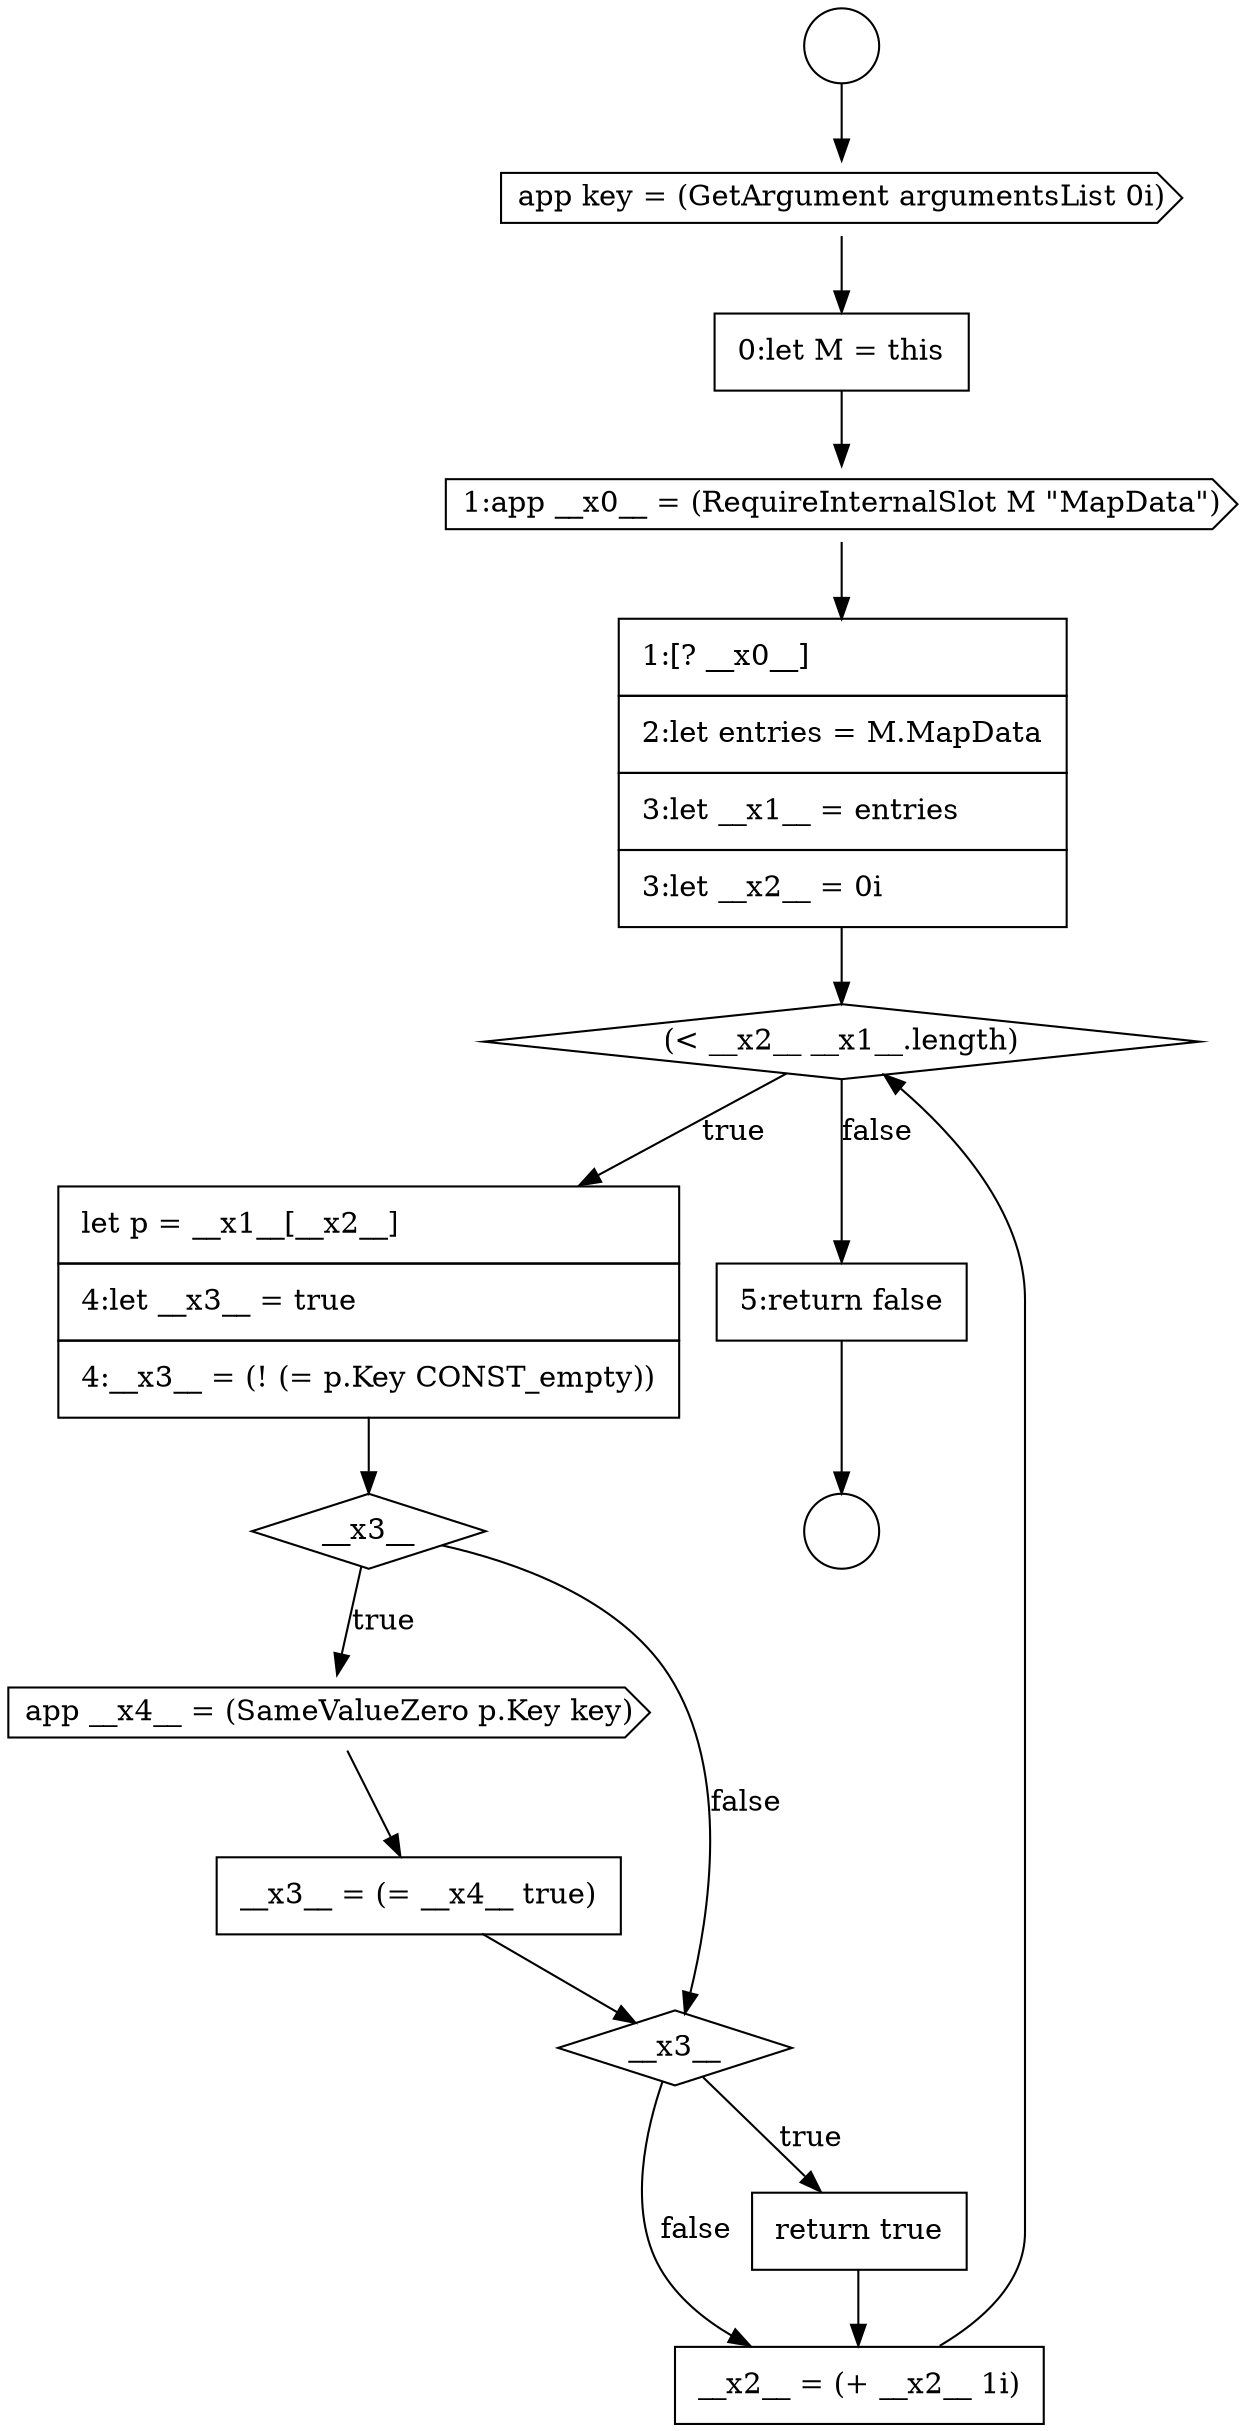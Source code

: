 digraph {
  node17021 [shape=none, margin=0, label=<<font color="black">
    <table border="0" cellborder="1" cellspacing="0" cellpadding="10">
      <tr><td align="left">1:[? __x0__]</td></tr>
      <tr><td align="left">2:let entries = M.MapData</td></tr>
      <tr><td align="left">3:let __x1__ = entries</td></tr>
      <tr><td align="left">3:let __x2__ = 0i</td></tr>
    </table>
  </font>> color="black" fillcolor="white" style=filled]
  node17026 [shape=none, margin=0, label=<<font color="black">
    <table border="0" cellborder="1" cellspacing="0" cellpadding="10">
      <tr><td align="left">__x3__ = (= __x4__ true)</td></tr>
    </table>
  </font>> color="black" fillcolor="white" style=filled]
  node17017 [shape=circle label=" " color="black" fillcolor="white" style=filled]
  node17022 [shape=diamond, label=<<font color="black">(&lt; __x2__ __x1__.length)</font>> color="black" fillcolor="white" style=filled]
  node17029 [shape=none, margin=0, label=<<font color="black">
    <table border="0" cellborder="1" cellspacing="0" cellpadding="10">
      <tr><td align="left">__x2__ = (+ __x2__ 1i)</td></tr>
    </table>
  </font>> color="black" fillcolor="white" style=filled]
  node17018 [shape=cds, label=<<font color="black">app key = (GetArgument argumentsList 0i)</font>> color="black" fillcolor="white" style=filled]
  node17019 [shape=none, margin=0, label=<<font color="black">
    <table border="0" cellborder="1" cellspacing="0" cellpadding="10">
      <tr><td align="left">0:let M = this</td></tr>
    </table>
  </font>> color="black" fillcolor="white" style=filled]
  node17023 [shape=none, margin=0, label=<<font color="black">
    <table border="0" cellborder="1" cellspacing="0" cellpadding="10">
      <tr><td align="left">let p = __x1__[__x2__]</td></tr>
      <tr><td align="left">4:let __x3__ = true</td></tr>
      <tr><td align="left">4:__x3__ = (! (= p.Key CONST_empty))</td></tr>
    </table>
  </font>> color="black" fillcolor="white" style=filled]
  node17030 [shape=none, margin=0, label=<<font color="black">
    <table border="0" cellborder="1" cellspacing="0" cellpadding="10">
      <tr><td align="left">5:return false</td></tr>
    </table>
  </font>> color="black" fillcolor="white" style=filled]
  node17020 [shape=cds, label=<<font color="black">1:app __x0__ = (RequireInternalSlot M &quot;MapData&quot;)</font>> color="black" fillcolor="white" style=filled]
  node17024 [shape=diamond, label=<<font color="black">__x3__</font>> color="black" fillcolor="white" style=filled]
  node17016 [shape=circle label=" " color="black" fillcolor="white" style=filled]
  node17028 [shape=none, margin=0, label=<<font color="black">
    <table border="0" cellborder="1" cellspacing="0" cellpadding="10">
      <tr><td align="left">return true</td></tr>
    </table>
  </font>> color="black" fillcolor="white" style=filled]
  node17025 [shape=cds, label=<<font color="black">app __x4__ = (SameValueZero p.Key key)</font>> color="black" fillcolor="white" style=filled]
  node17027 [shape=diamond, label=<<font color="black">__x3__</font>> color="black" fillcolor="white" style=filled]
  node17022 -> node17023 [label=<<font color="black">true</font>> color="black"]
  node17022 -> node17030 [label=<<font color="black">false</font>> color="black"]
  node17024 -> node17025 [label=<<font color="black">true</font>> color="black"]
  node17024 -> node17027 [label=<<font color="black">false</font>> color="black"]
  node17020 -> node17021 [ color="black"]
  node17025 -> node17026 [ color="black"]
  node17030 -> node17017 [ color="black"]
  node17023 -> node17024 [ color="black"]
  node17026 -> node17027 [ color="black"]
  node17016 -> node17018 [ color="black"]
  node17019 -> node17020 [ color="black"]
  node17028 -> node17029 [ color="black"]
  node17029 -> node17022 [ color="black"]
  node17027 -> node17028 [label=<<font color="black">true</font>> color="black"]
  node17027 -> node17029 [label=<<font color="black">false</font>> color="black"]
  node17021 -> node17022 [ color="black"]
  node17018 -> node17019 [ color="black"]
}
